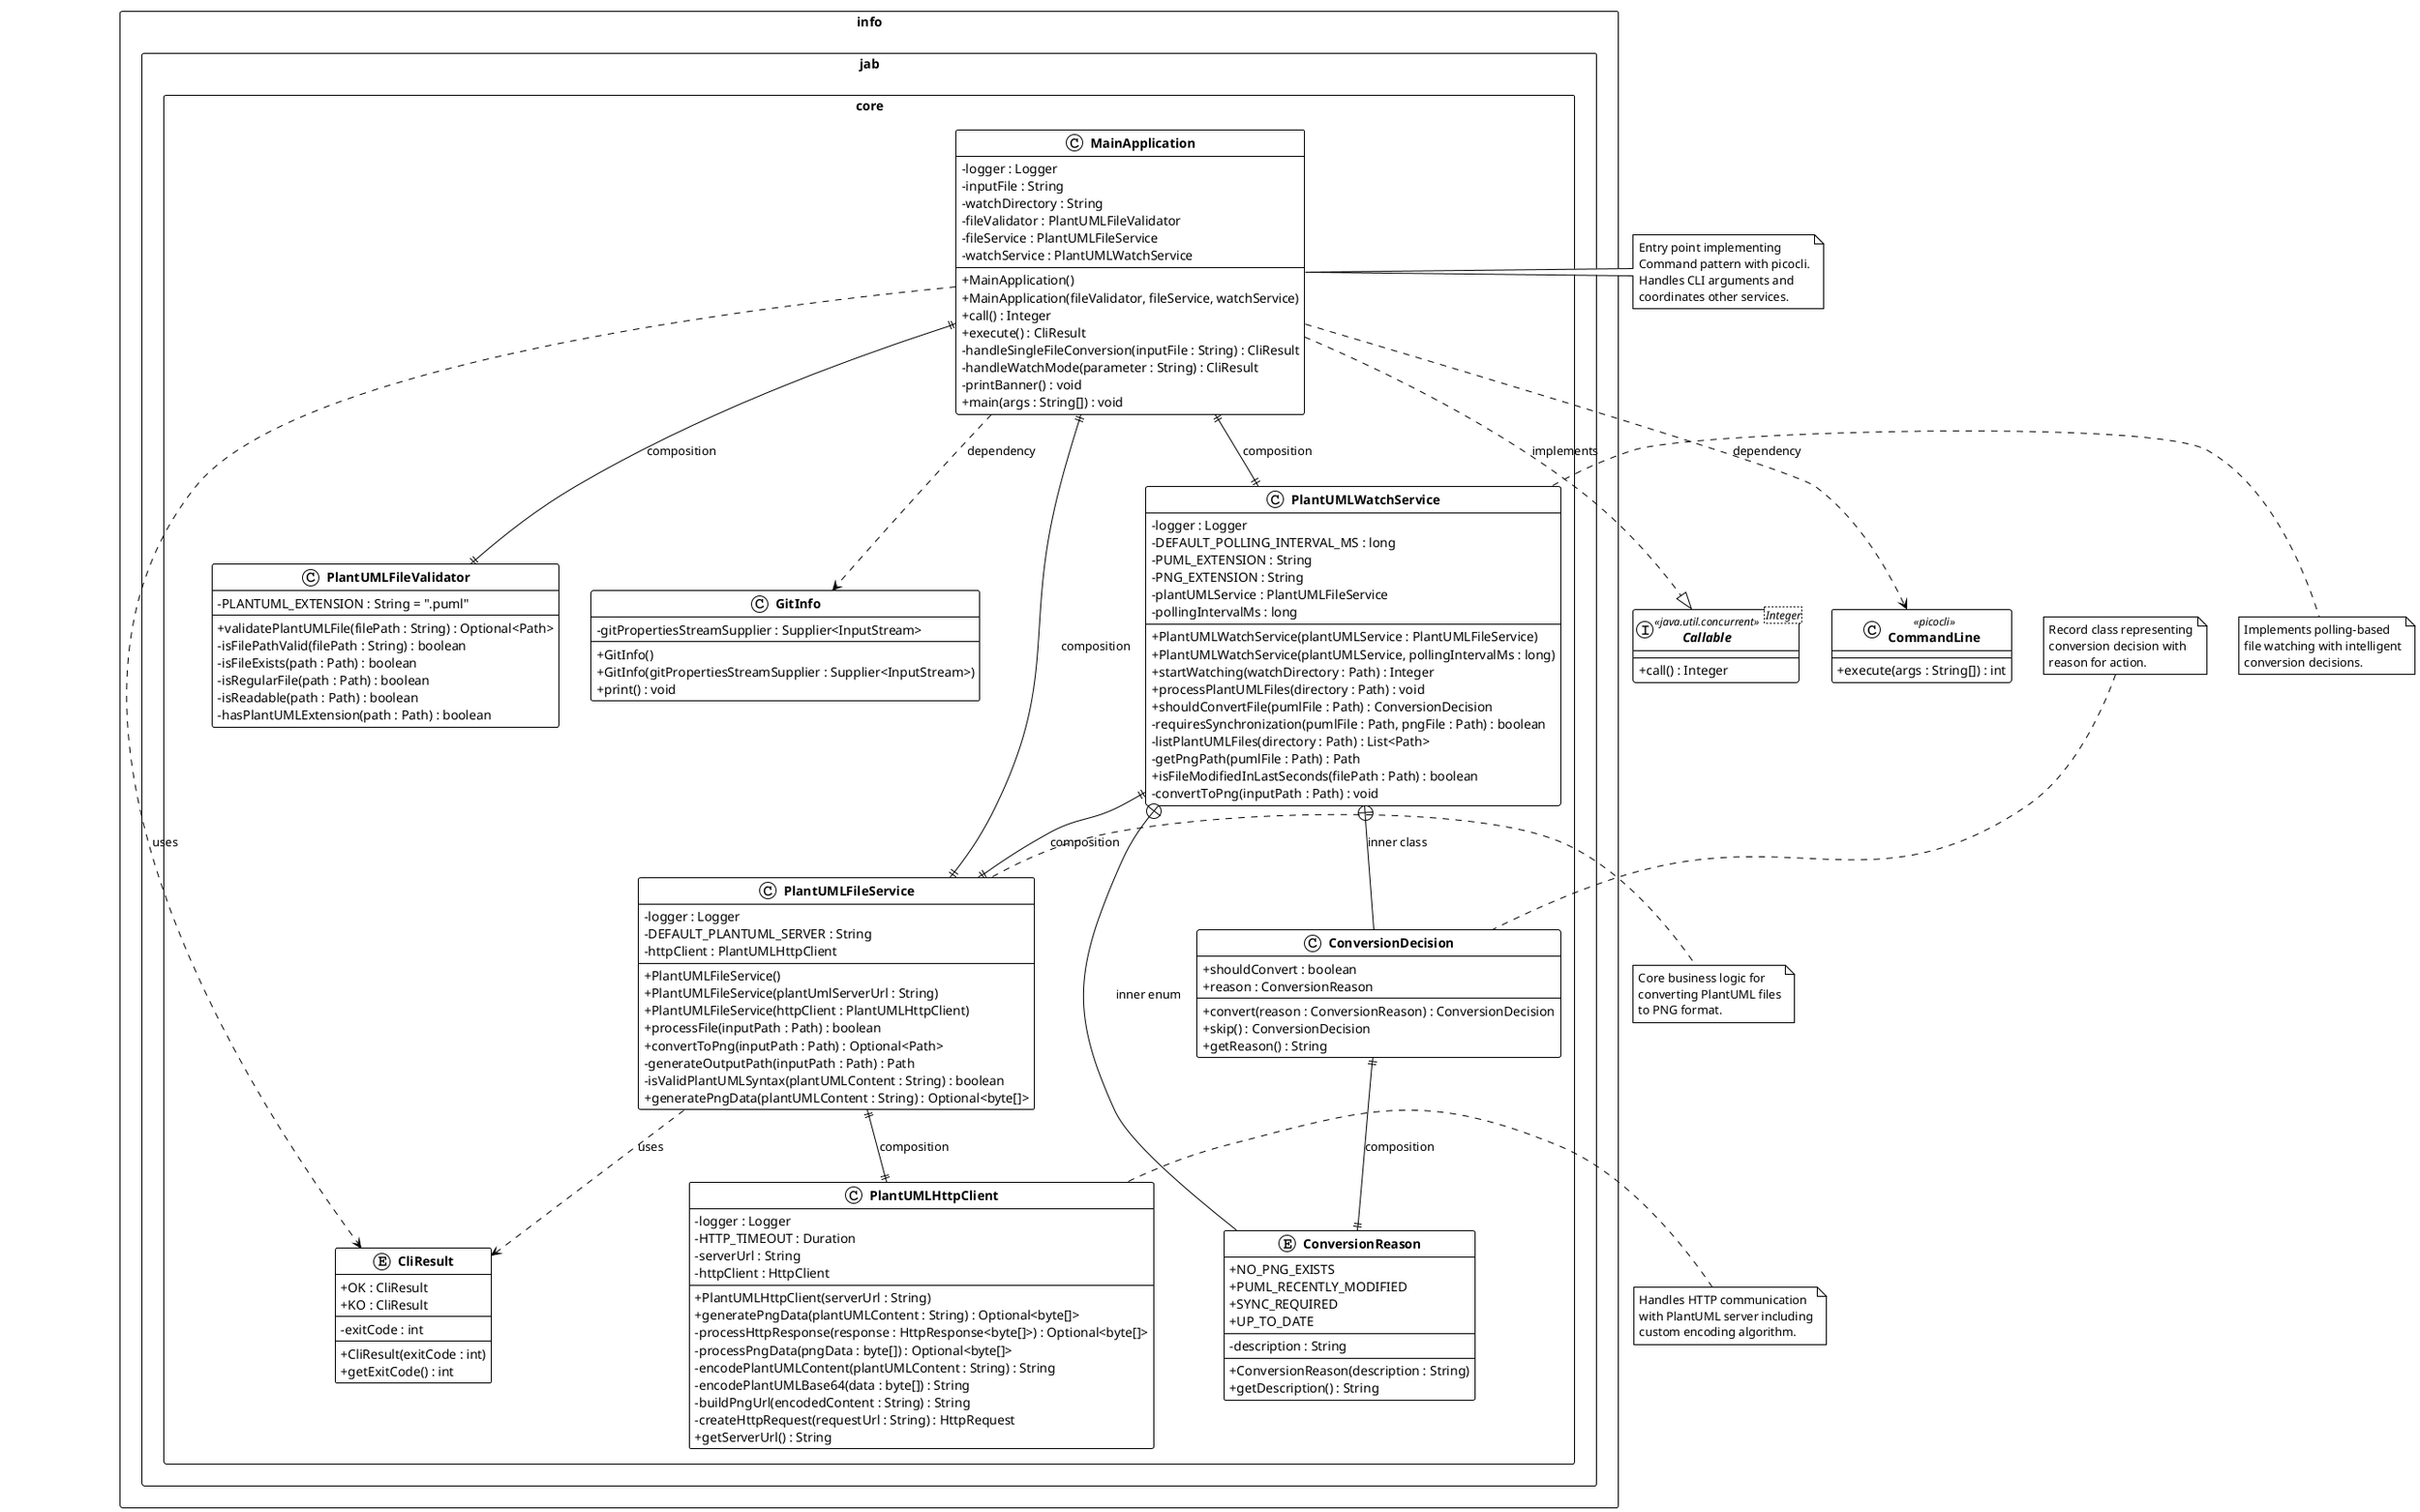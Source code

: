 @startuml CorePackage_ClassDiagram
!theme plain
skinparam classAttributeIconSize 0
skinparam classFontStyle bold
skinparam packageStyle rectangle

package "info.jab.core" {

    enum CliResult {
        + OK : CliResult
        + KO : CliResult
        --
        - exitCode : int
        --
        + CliResult(exitCode : int)
        + getExitCode() : int
    }

    class MainApplication {
        - logger : Logger
        - inputFile : String
        - watchDirectory : String
        - fileValidator : PlantUMLFileValidator
        - fileService : PlantUMLFileService
        - watchService : PlantUMLWatchService
        --
        + MainApplication()
        + MainApplication(fileValidator, fileService, watchService)
        + call() : Integer
        + execute() : CliResult
        - handleSingleFileConversion(inputFile : String) : CliResult
        - handleWatchMode(parameter : String) : CliResult
        - printBanner() : void
        + main(args : String[]) : void
    }

    class PlantUMLFileValidator {
        - PLANTUML_EXTENSION : String = ".puml"
        --
        + validatePlantUMLFile(filePath : String) : Optional<Path>
        - isFilePathValid(filePath : String) : boolean
        - isFileExists(path : Path) : boolean
        - isRegularFile(path : Path) : boolean
        - isReadable(path : Path) : boolean
        - hasPlantUMLExtension(path : Path) : boolean
    }

    class PlantUMLFileService {
        - logger : Logger
        - DEFAULT_PLANTUML_SERVER : String
        - httpClient : PlantUMLHttpClient
        --
        + PlantUMLFileService()
        + PlantUMLFileService(plantUmlServerUrl : String)
        + PlantUMLFileService(httpClient : PlantUMLHttpClient)
        + processFile(inputPath : Path) : boolean
        + convertToPng(inputPath : Path) : Optional<Path>
        - generateOutputPath(inputPath : Path) : Path
        - isValidPlantUMLSyntax(plantUMLContent : String) : boolean
        + generatePngData(plantUMLContent : String) : Optional<byte[]>
    }

    class PlantUMLHttpClient {
        - logger : Logger
        - HTTP_TIMEOUT : Duration
        - serverUrl : String
        - httpClient : HttpClient
        --
        + PlantUMLHttpClient(serverUrl : String)
        + generatePngData(plantUMLContent : String) : Optional<byte[]>
        - processHttpResponse(response : HttpResponse<byte[]>) : Optional<byte[]>
        - processPngData(pngData : byte[]) : Optional<byte[]>
        - encodePlantUMLContent(plantUMLContent : String) : String
        - encodePlantUMLBase64(data : byte[]) : String
        - buildPngUrl(encodedContent : String) : String
        - createHttpRequest(requestUrl : String) : HttpRequest
        + getServerUrl() : String
    }

    class PlantUMLWatchService {
        - logger : Logger
        - DEFAULT_POLLING_INTERVAL_MS : long
        - PUML_EXTENSION : String
        - PNG_EXTENSION : String
        - plantUMLService : PlantUMLFileService
        - pollingIntervalMs : long
        --
        + PlantUMLWatchService(plantUMLService : PlantUMLFileService)
        + PlantUMLWatchService(plantUMLService, pollingIntervalMs : long)
        + startWatching(watchDirectory : Path) : Integer
        + processPlantUMLFiles(directory : Path) : void
        + shouldConvertFile(pumlFile : Path) : ConversionDecision
        - requiresSynchronization(pumlFile : Path, pngFile : Path) : boolean
        - listPlantUMLFiles(directory : Path) : List<Path>
        - getPngPath(pumlFile : Path) : Path
        + isFileModifiedInLastSeconds(filePath : Path) : boolean
        - convertToPng(inputPath : Path) : void
    }

    class "ConversionDecision" as ConversionDecision {
        + shouldConvert : boolean
        + reason : ConversionReason
        --
        + convert(reason : ConversionReason) : ConversionDecision
        + skip() : ConversionDecision
        + getReason() : String
    }

    enum ConversionReason {
        + NO_PNG_EXISTS
        + PUML_RECENTLY_MODIFIED
        + SYNC_REQUIRED
        + UP_TO_DATE
        --
        - description : String
        --
        + ConversionReason(description : String)
        + getDescription() : String
    }

    class GitInfo {
        - gitPropertiesStreamSupplier : Supplier<InputStream>
        --
        + GitInfo()
        + GitInfo(gitPropertiesStreamSupplier : Supplier<InputStream>)
        + print() : void
    }
}

' External Dependencies (simplified)
class "CommandLine" as CommandLine <<picocli>> {
    + execute(args : String[]) : int
}

interface "Callable<Integer>" as Callable <<java.util.concurrent>> {
    + call() : Integer
}

' Relationships
MainApplication ..|> Callable : implements
MainApplication ||--|| PlantUMLFileValidator : composition
MainApplication ||--|| PlantUMLFileService : composition
MainApplication ||--|| PlantUMLWatchService : composition
MainApplication ..> CliResult : uses
MainApplication ..> CommandLine : dependency

PlantUMLFileService ||--|| PlantUMLHttpClient : composition
PlantUMLFileService ..> CliResult : uses

PlantUMLWatchService ||--|| PlantUMLFileService : composition
PlantUMLWatchService +-- ConversionDecision : inner class
PlantUMLWatchService +-- ConversionReason : inner enum
ConversionDecision ||--|| ConversionReason : composition

MainApplication ..> GitInfo : dependency

' Notes
note right of MainApplication : Entry point implementing\nCommand pattern with picocli.\nHandles CLI arguments and\ncoordinates other services.

note right of PlantUMLFileService : Core business logic for\nconverting PlantUML files\nto PNG format.

note right of PlantUMLHttpClient : Handles HTTP communication\nwith PlantUML server including\ncustom encoding algorithm.

note right of PlantUMLWatchService : Implements polling-based\nfile watching with intelligent\nconversion decisions.

note top of ConversionDecision : Record class representing\nconversion decision with\nreason for action.

@enduml
